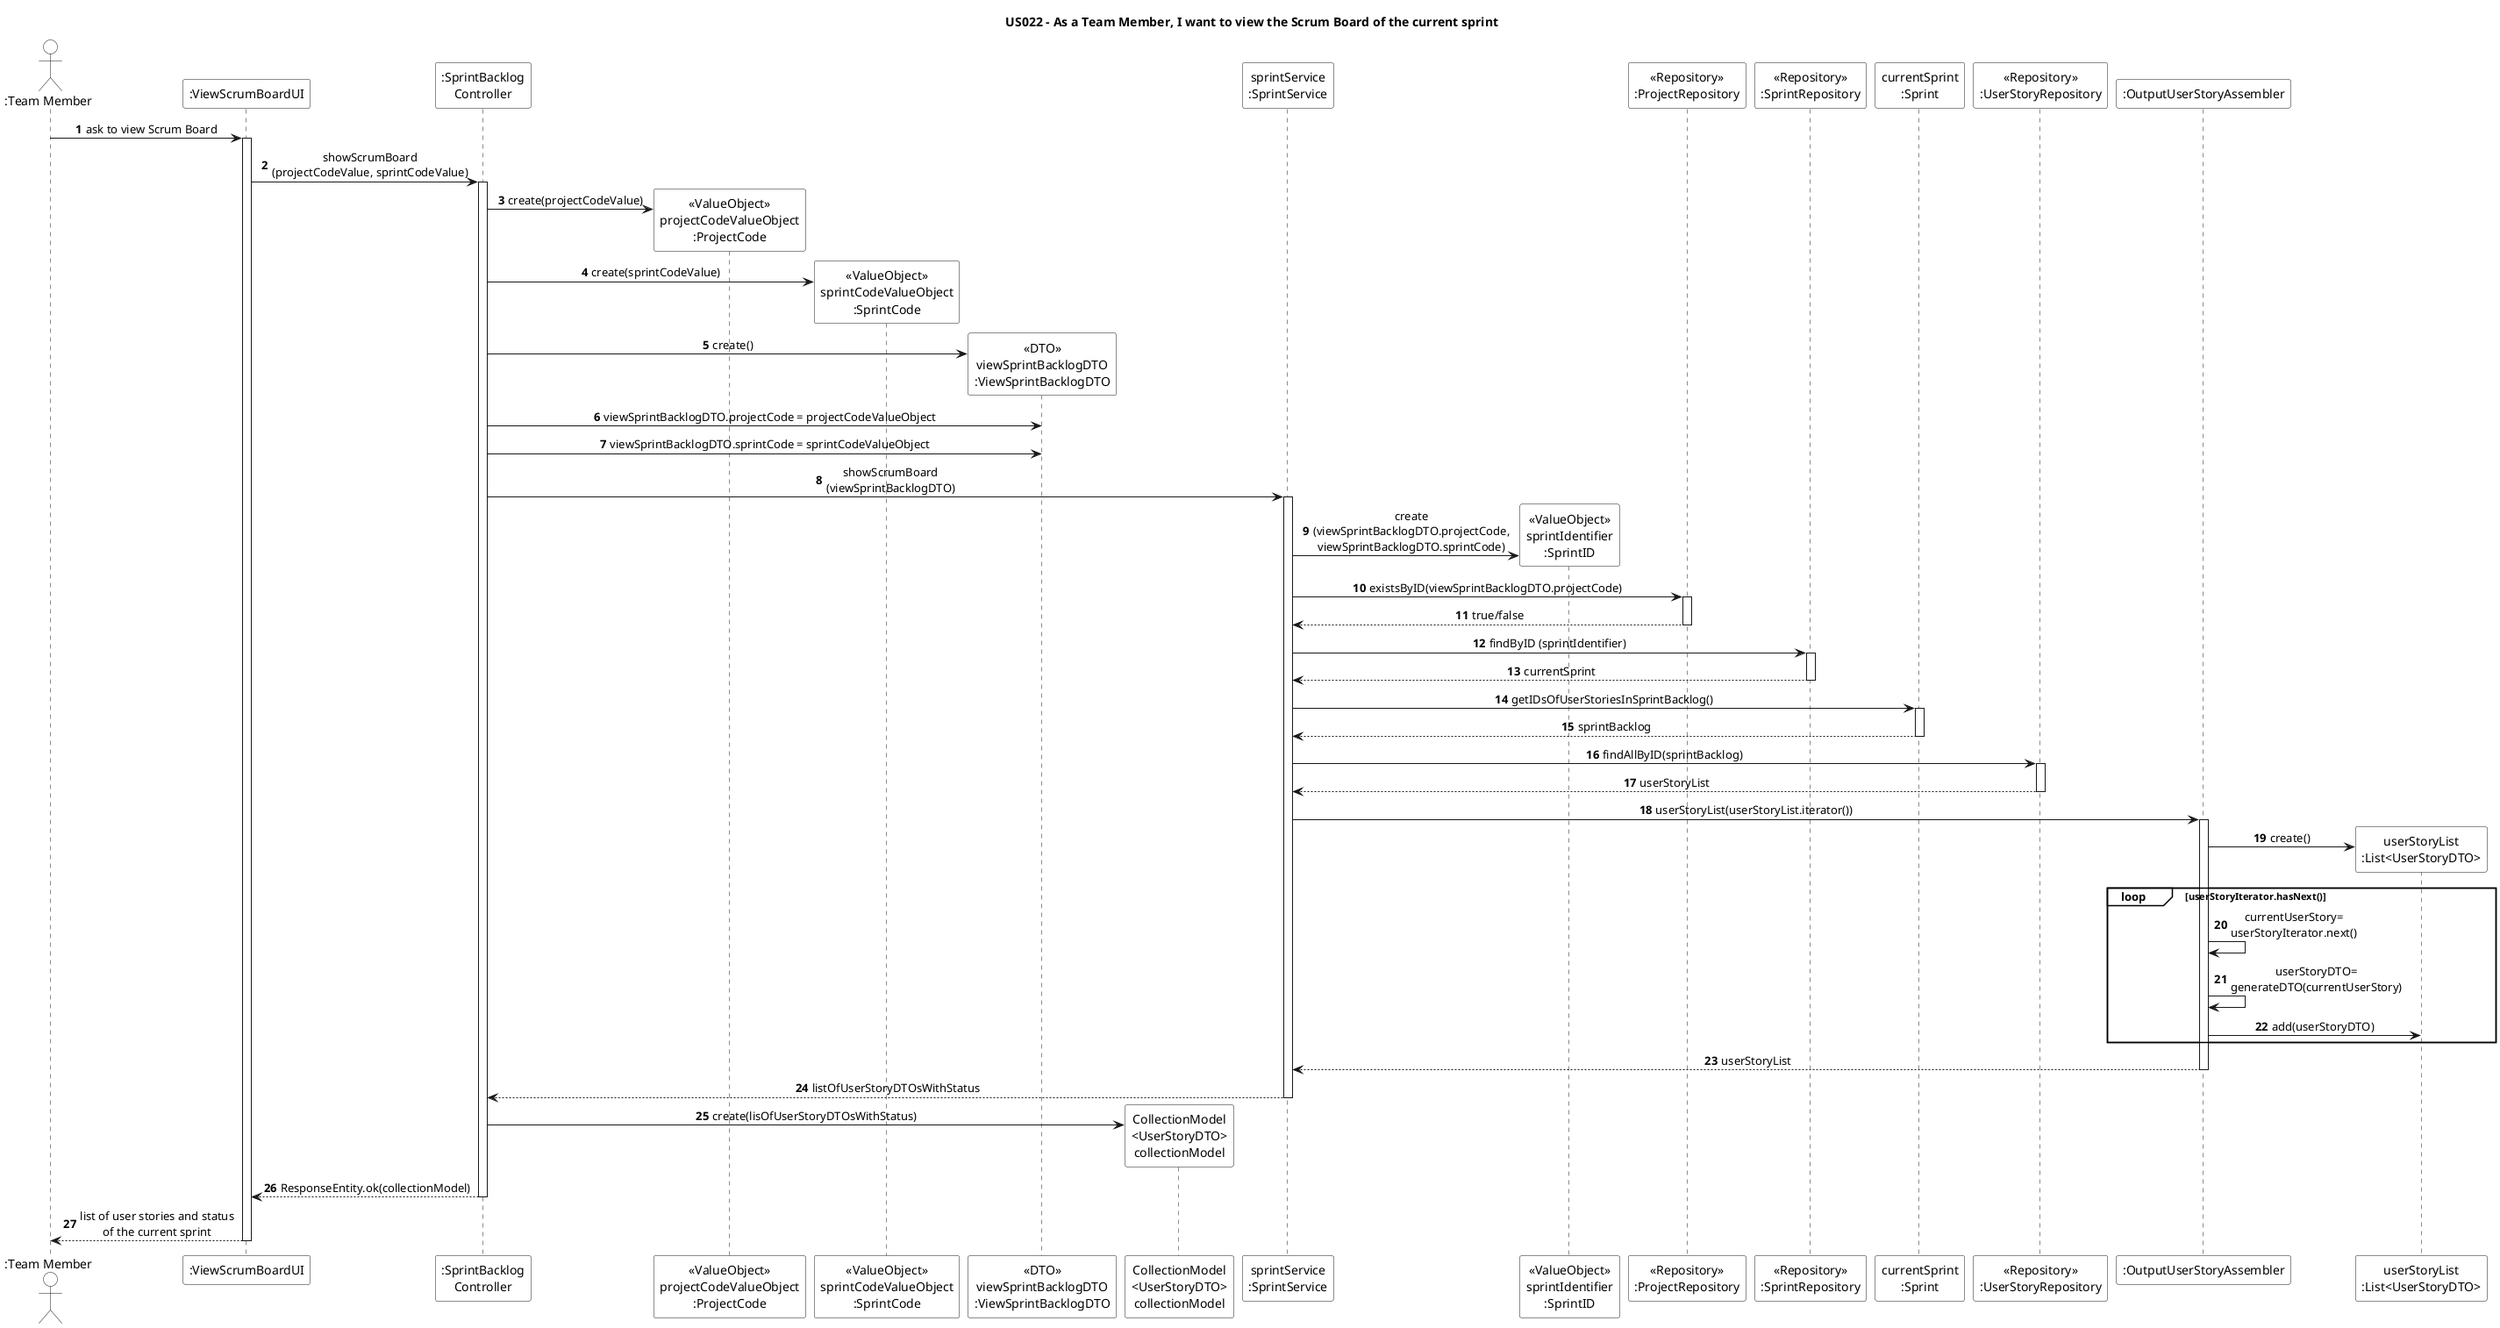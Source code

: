@startuml
skinparam sequenceMessageAlign center
skinparam actorBackgroundColor white
skinparam participantBackgroundColor white
skinparam sequenceReferenceBackgroundColor white
skinparam sequenceReferenceHeaderBackgroundColor white
skinparam sequenceGroupBackgroundColor white

autonumber

title US022 - As a Team Member, I want to view the Scrum Board of the current sprint

actor ":Team Member" as actor
participant ":ViewScrumBoardUI" as ui
participant ":SprintBacklog\nController" as controller
participant "<<ValueObject>>\nprojectCodeValueObject\n:ProjectCode" as ProjectCode
participant "<<ValueObject>>\nsprintCodeValueObject\n:SprintCode" as SprintCode
participant "<<DTO>>\nviewSprintBacklogDTO\n:ViewSprintBacklogDTO" as DTO
participant "CollectionModel\n<UserStoryDTO>\ncollectionModel" as colectionModel
participant "sprintService\n:SprintService" as sprintService
participant "<<ValueObject>>\nsprintIdentifier\n:SprintID" as sprintID
participant "<<Repository>>\n:ProjectRepository" as projectRepository
participant "<<Repository>>\n:SprintRepository" as sprintRepository
participant "currentSprint\n:Sprint" as sprint
participant "<<Repository>>\n:UserStoryRepository" as userStoryRepository
participant ":OutputUserStoryAssembler" as Assembler
participant "userStoryList\n:List<UserStoryDTO>" as ListDTO


actor -> ui++ : ask to view Scrum Board
ui -> controller++ : showScrumBoard\n(projectCodeValue, sprintCodeValue)
    create ProjectCode
    controller -> ProjectCode : create(projectCodeValue)
    create SprintCode
    controller -> SprintCode : create(sprintCodeValue)
    create DTO
    controller -> DTO : create()
    controller -> DTO : viewSprintBacklogDTO.projectCode = projectCodeValueObject
    controller -> DTO : viewSprintBacklogDTO.sprintCode = sprintCodeValueObject

    controller -> sprintService++ : showScrumBoard\n(viewSprintBacklogDTO)
        create sprintID
        sprintService -> sprintID : create\n(viewSprintBacklogDTO.projectCode,\nviewSprintBacklogDTO.sprintCode)
        sprintService -> projectRepository++ : existsByID(viewSprintBacklogDTO.projectCode)
        return true/false
        sprintService -> sprintRepository++ : findByID (sprintIdentifier)
        return currentSprint

        sprintService -> sprint++ : getIDsOfUserStoriesInSprintBacklog()
        return sprintBacklog
        sprintService -> userStoryRepository++ : findAllByID(sprintBacklog)
        return userStoryList
        sprintService -> Assembler++ : userStoryList(userStoryList.iterator())

        create ListDTO
        Assembler -> ListDTO : create()
        loop #white userStoryIterator.hasNext()
        Assembler -> Assembler : currentUserStory=\nuserStoryIterator.next()
        Assembler -> Assembler : userStoryDTO=\ngenerateDTO(currentUserStory)
        Assembler -> ListDTO : add(userStoryDTO)
        end

    return userStoryList
return listOfUserStoryDTOsWithStatus
create colectionModel
controller -> colectionModel : create(lisOfUserStoryDTOsWithStatus)
return ResponseEntity.ok(collectionModel)
return list of user stories and status\nof the current sprint
@enduml